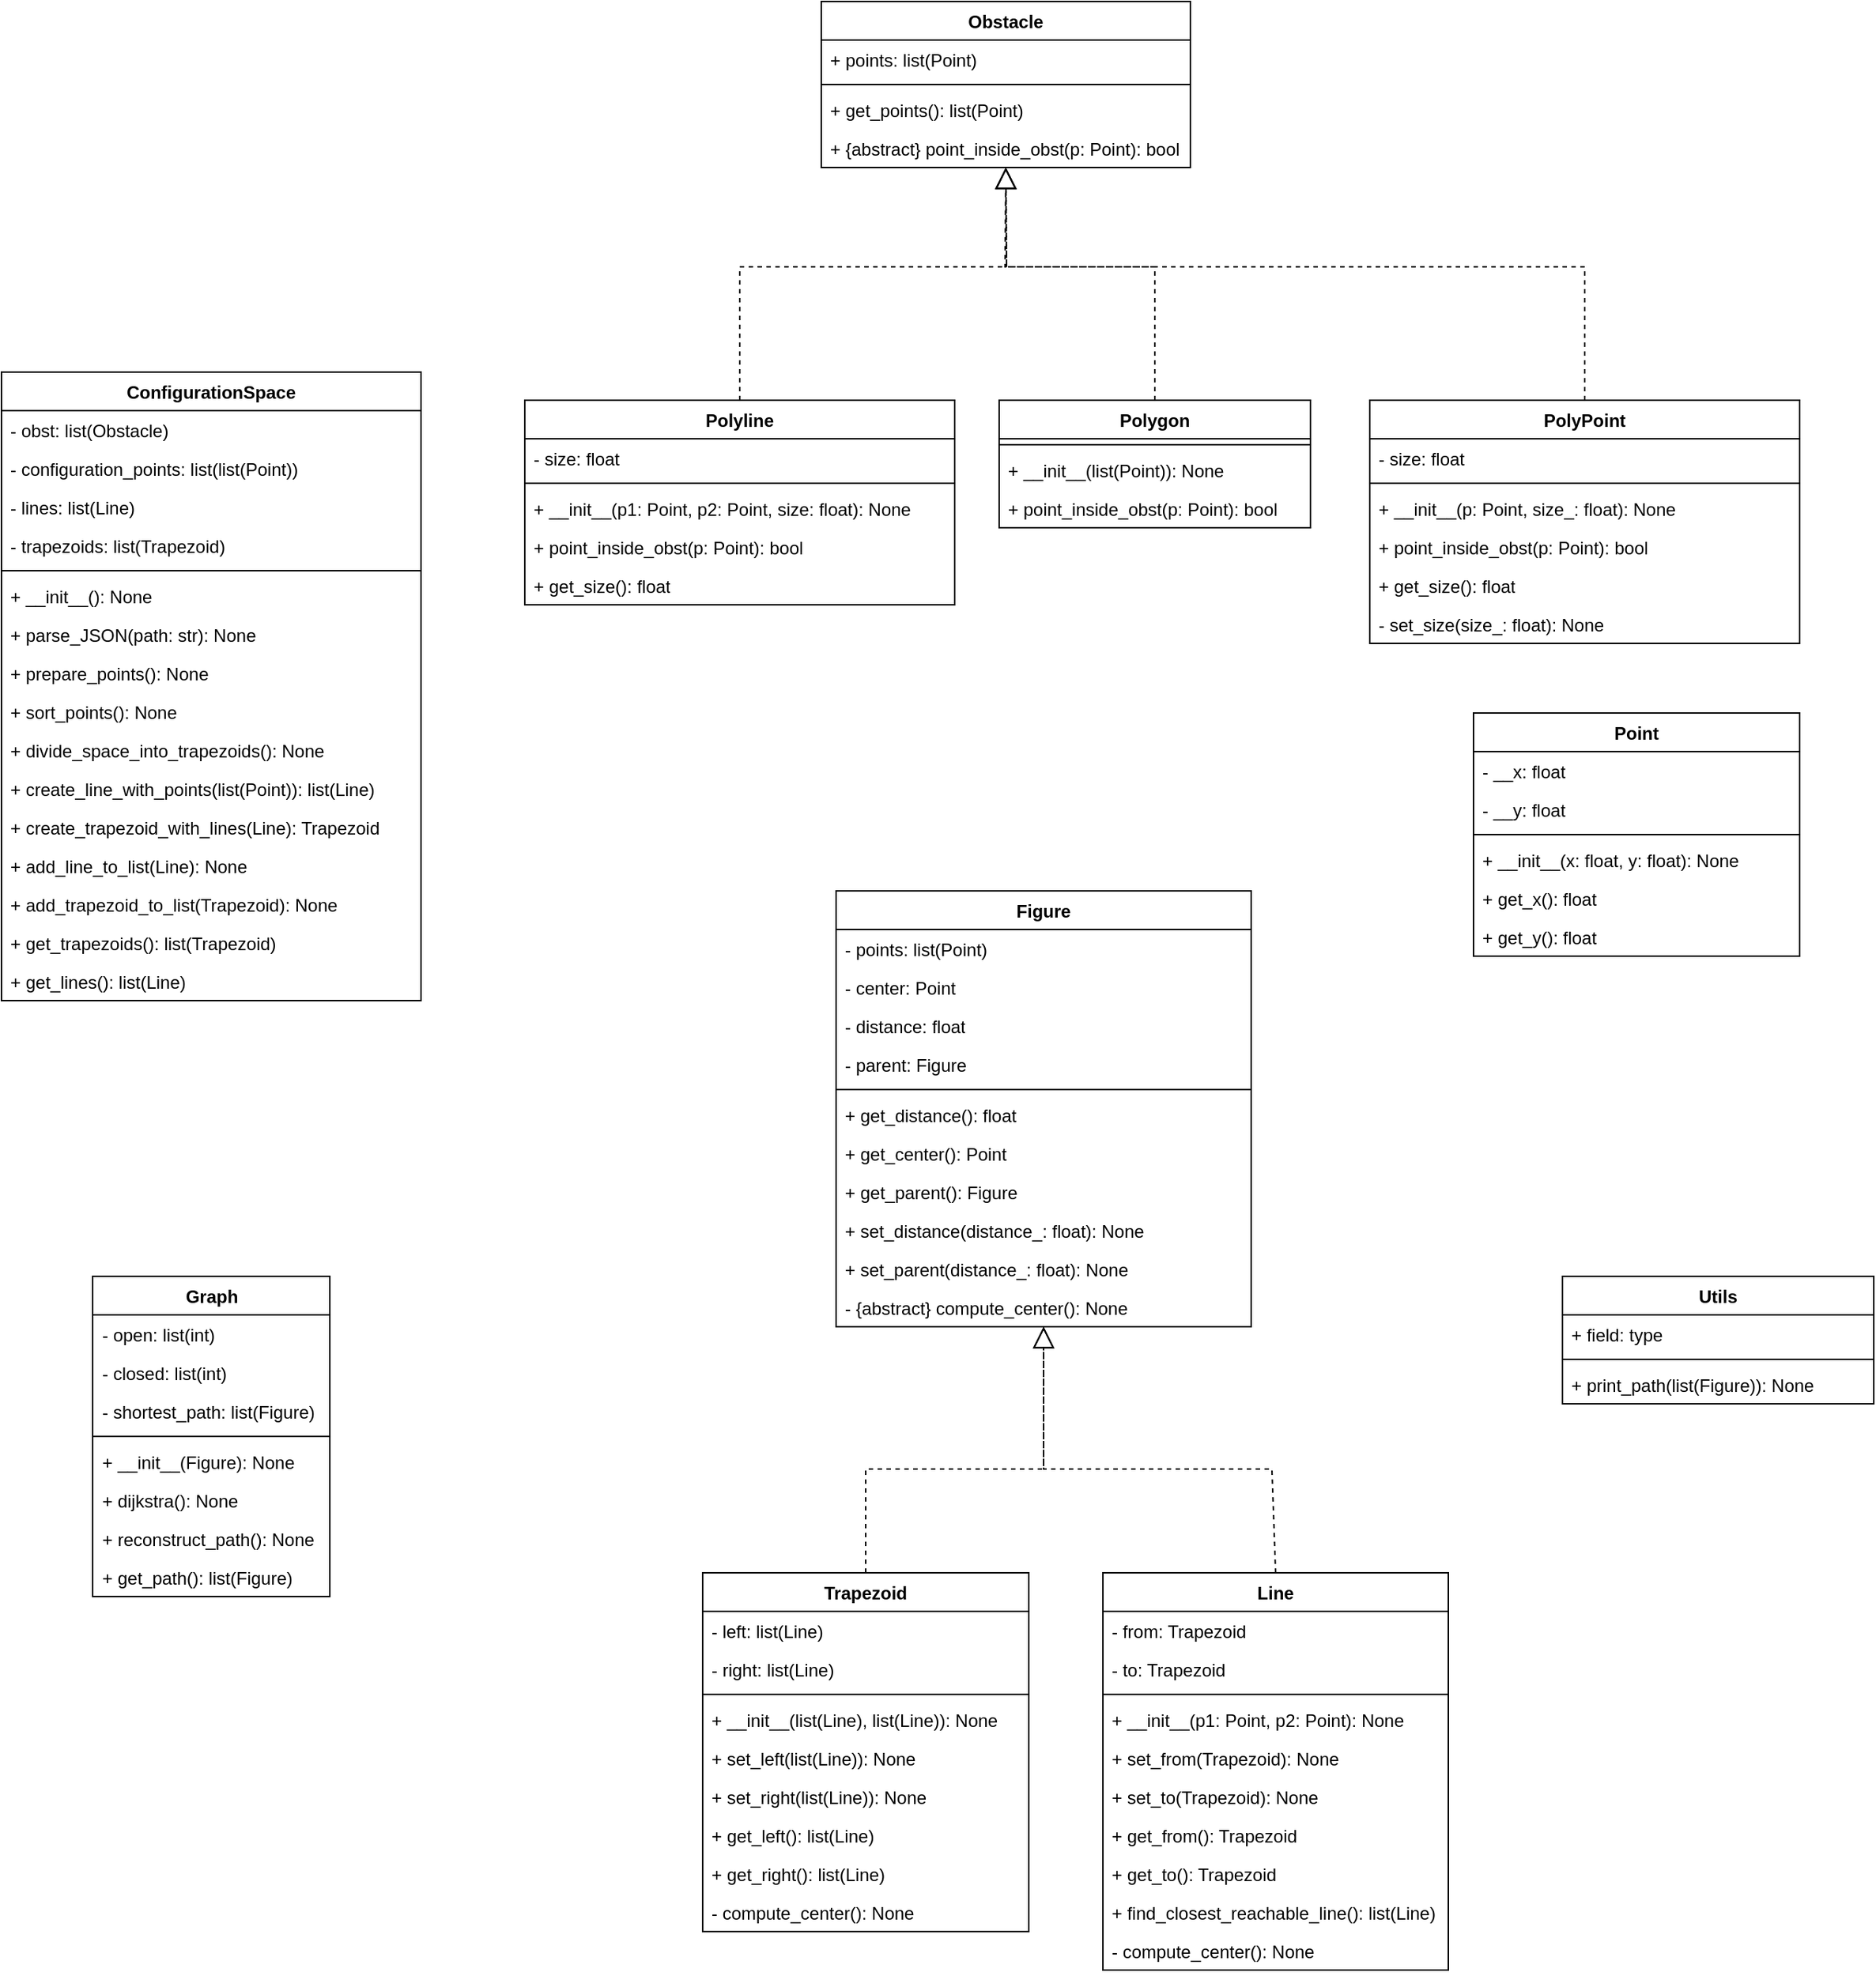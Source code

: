 <mxfile version="22.1.2" type="device">
  <diagram name="Страница — 1" id="jHrGILQ1xc1ot33H6l2s">
    <mxGraphModel dx="1054" dy="1414" grid="1" gridSize="10" guides="1" tooltips="1" connect="1" arrows="1" fold="1" page="1" pageScale="1" pageWidth="827" pageHeight="1169" background="#ffffff" math="0" shadow="0">
      <root>
        <mxCell id="0" />
        <mxCell id="1" parent="0" />
        <mxCell id="ZSE54zDe3pXDpEOQKUg0-1" value="ConfigurationSpace" style="swimlane;fontStyle=1;align=center;verticalAlign=top;childLayout=stackLayout;horizontal=1;startSize=26;horizontalStack=0;resizeParent=1;resizeParentMax=0;resizeLast=0;collapsible=1;marginBottom=0;whiteSpace=wrap;html=1;swimlaneFillColor=none;rounded=0;" vertex="1" parent="1">
          <mxGeometry x="17" y="330" width="283" height="424" as="geometry" />
        </mxCell>
        <mxCell id="ZSE54zDe3pXDpEOQKUg0-6" value="- obst: list(Obstacle)" style="text;align=left;verticalAlign=top;spacingLeft=4;spacingRight=4;overflow=hidden;rotatable=0;points=[[0,0.5],[1,0.5]];portConstraint=eastwest;whiteSpace=wrap;html=1;rounded=0;" vertex="1" parent="ZSE54zDe3pXDpEOQKUg0-1">
          <mxGeometry y="26" width="283" height="26" as="geometry" />
        </mxCell>
        <mxCell id="ZSE54zDe3pXDpEOQKUg0-37" value="- configuration_points: list(list(Point))" style="text;align=left;verticalAlign=top;spacingLeft=4;spacingRight=4;overflow=hidden;rotatable=0;points=[[0,0.5],[1,0.5]];portConstraint=eastwest;whiteSpace=wrap;html=1;rounded=0;" vertex="1" parent="ZSE54zDe3pXDpEOQKUg0-1">
          <mxGeometry y="52" width="283" height="26" as="geometry" />
        </mxCell>
        <mxCell id="ZSE54zDe3pXDpEOQKUg0-40" value="- lines: list(Line)" style="text;align=left;verticalAlign=top;spacingLeft=4;spacingRight=4;overflow=hidden;rotatable=0;points=[[0,0.5],[1,0.5]];portConstraint=eastwest;whiteSpace=wrap;html=1;rounded=0;" vertex="1" parent="ZSE54zDe3pXDpEOQKUg0-1">
          <mxGeometry y="78" width="283" height="26" as="geometry" />
        </mxCell>
        <mxCell id="ZSE54zDe3pXDpEOQKUg0-41" value="- trapezoids: list(Trapezoid)" style="text;align=left;verticalAlign=top;spacingLeft=4;spacingRight=4;overflow=hidden;rotatable=0;points=[[0,0.5],[1,0.5]];portConstraint=eastwest;whiteSpace=wrap;html=1;rounded=0;" vertex="1" parent="ZSE54zDe3pXDpEOQKUg0-1">
          <mxGeometry y="104" width="283" height="26" as="geometry" />
        </mxCell>
        <mxCell id="ZSE54zDe3pXDpEOQKUg0-3" value="" style="line;strokeWidth=1;align=left;verticalAlign=middle;spacingTop=-1;spacingLeft=3;spacingRight=3;rotatable=0;labelPosition=right;points=[];portConstraint=eastwest;rounded=0;" vertex="1" parent="ZSE54zDe3pXDpEOQKUg0-1">
          <mxGeometry y="130" width="283" height="8" as="geometry" />
        </mxCell>
        <mxCell id="ZSE54zDe3pXDpEOQKUg0-107" value="+ __init__(): None" style="text;align=left;verticalAlign=top;spacingLeft=4;spacingRight=4;overflow=hidden;rotatable=0;points=[[0,0.5],[1,0.5]];portConstraint=eastwest;whiteSpace=wrap;html=1;rounded=0;" vertex="1" parent="ZSE54zDe3pXDpEOQKUg0-1">
          <mxGeometry y="138" width="283" height="26" as="geometry" />
        </mxCell>
        <mxCell id="ZSE54zDe3pXDpEOQKUg0-4" value="+ parse_JSON(path: str): None" style="text;align=left;verticalAlign=top;spacingLeft=4;spacingRight=4;overflow=hidden;rotatable=0;points=[[0,0.5],[1,0.5]];portConstraint=eastwest;whiteSpace=wrap;html=1;rounded=0;" vertex="1" parent="ZSE54zDe3pXDpEOQKUg0-1">
          <mxGeometry y="164" width="283" height="26" as="geometry" />
        </mxCell>
        <mxCell id="ZSE54zDe3pXDpEOQKUg0-36" value="+ prepare_points(): None" style="text;align=left;verticalAlign=top;spacingLeft=4;spacingRight=4;overflow=hidden;rotatable=0;points=[[0,0.5],[1,0.5]];portConstraint=eastwest;whiteSpace=wrap;html=1;rounded=0;" vertex="1" parent="ZSE54zDe3pXDpEOQKUg0-1">
          <mxGeometry y="190" width="283" height="26" as="geometry" />
        </mxCell>
        <mxCell id="ZSE54zDe3pXDpEOQKUg0-38" value="+ sort_points(): None" style="text;align=left;verticalAlign=top;spacingLeft=4;spacingRight=4;overflow=hidden;rotatable=0;points=[[0,0.5],[1,0.5]];portConstraint=eastwest;whiteSpace=wrap;html=1;rounded=0;" vertex="1" parent="ZSE54zDe3pXDpEOQKUg0-1">
          <mxGeometry y="216" width="283" height="26" as="geometry" />
        </mxCell>
        <mxCell id="ZSE54zDe3pXDpEOQKUg0-39" value="+ divide_space_into_trapezoids(): None" style="text;align=left;verticalAlign=top;spacingLeft=4;spacingRight=4;overflow=hidden;rotatable=0;points=[[0,0.5],[1,0.5]];portConstraint=eastwest;whiteSpace=wrap;html=1;rounded=0;" vertex="1" parent="ZSE54zDe3pXDpEOQKUg0-1">
          <mxGeometry y="242" width="283" height="26" as="geometry" />
        </mxCell>
        <mxCell id="ZSE54zDe3pXDpEOQKUg0-71" value="+ create_line_with_points(list(Point)): list(Line)" style="text;align=left;verticalAlign=top;spacingLeft=4;spacingRight=4;overflow=hidden;rotatable=0;points=[[0,0.5],[1,0.5]];portConstraint=eastwest;whiteSpace=wrap;html=1;rounded=0;" vertex="1" parent="ZSE54zDe3pXDpEOQKUg0-1">
          <mxGeometry y="268" width="283" height="26" as="geometry" />
        </mxCell>
        <mxCell id="ZSE54zDe3pXDpEOQKUg0-72" value="+ create_trapezoid_with_lines(Line): Trapezoid" style="text;align=left;verticalAlign=top;spacingLeft=4;spacingRight=4;overflow=hidden;rotatable=0;points=[[0,0.5],[1,0.5]];portConstraint=eastwest;whiteSpace=wrap;html=1;rounded=0;" vertex="1" parent="ZSE54zDe3pXDpEOQKUg0-1">
          <mxGeometry y="294" width="283" height="26" as="geometry" />
        </mxCell>
        <mxCell id="ZSE54zDe3pXDpEOQKUg0-73" value="+ add_line_to_list(Line): None" style="text;align=left;verticalAlign=top;spacingLeft=4;spacingRight=4;overflow=hidden;rotatable=0;points=[[0,0.5],[1,0.5]];portConstraint=eastwest;whiteSpace=wrap;html=1;rounded=0;" vertex="1" parent="ZSE54zDe3pXDpEOQKUg0-1">
          <mxGeometry y="320" width="283" height="26" as="geometry" />
        </mxCell>
        <mxCell id="ZSE54zDe3pXDpEOQKUg0-74" value="+ add_trapezoid_to_list(Trapezoid): None" style="text;align=left;verticalAlign=top;spacingLeft=4;spacingRight=4;overflow=hidden;rotatable=0;points=[[0,0.5],[1,0.5]];portConstraint=eastwest;whiteSpace=wrap;html=1;rounded=0;" vertex="1" parent="ZSE54zDe3pXDpEOQKUg0-1">
          <mxGeometry y="346" width="283" height="26" as="geometry" />
        </mxCell>
        <mxCell id="ZSE54zDe3pXDpEOQKUg0-83" value="+ get_trapezoids(): list(Trapezoid)" style="text;align=left;verticalAlign=top;spacingLeft=4;spacingRight=4;overflow=hidden;rotatable=0;points=[[0,0.5],[1,0.5]];portConstraint=eastwest;whiteSpace=wrap;html=1;rounded=0;" vertex="1" parent="ZSE54zDe3pXDpEOQKUg0-1">
          <mxGeometry y="372" width="283" height="26" as="geometry" />
        </mxCell>
        <mxCell id="ZSE54zDe3pXDpEOQKUg0-84" value="+ get_lines(): list(Line)" style="text;align=left;verticalAlign=top;spacingLeft=4;spacingRight=4;overflow=hidden;rotatable=0;points=[[0,0.5],[1,0.5]];portConstraint=eastwest;whiteSpace=wrap;html=1;rounded=0;" vertex="1" parent="ZSE54zDe3pXDpEOQKUg0-1">
          <mxGeometry y="398" width="283" height="26" as="geometry" />
        </mxCell>
        <mxCell id="ZSE54zDe3pXDpEOQKUg0-7" value="Obstacle" style="swimlane;fontStyle=1;align=center;verticalAlign=top;childLayout=stackLayout;horizontal=1;startSize=26;horizontalStack=0;resizeParent=1;resizeParentMax=0;resizeLast=0;collapsible=1;marginBottom=0;whiteSpace=wrap;html=1;rounded=0;" vertex="1" parent="1">
          <mxGeometry x="570" y="80" width="249" height="112" as="geometry" />
        </mxCell>
        <mxCell id="ZSE54zDe3pXDpEOQKUg0-16" value="+ points: list(Point)" style="text;align=left;verticalAlign=top;spacingLeft=4;spacingRight=4;overflow=hidden;rotatable=0;points=[[0,0.5],[1,0.5]];portConstraint=eastwest;whiteSpace=wrap;html=1;rounded=0;" vertex="1" parent="ZSE54zDe3pXDpEOQKUg0-7">
          <mxGeometry y="26" width="249" height="26" as="geometry" />
        </mxCell>
        <mxCell id="ZSE54zDe3pXDpEOQKUg0-9" value="" style="line;strokeWidth=1;align=left;verticalAlign=middle;spacingTop=-1;spacingLeft=3;spacingRight=3;rotatable=0;labelPosition=right;points=[];portConstraint=eastwest;rounded=0;" vertex="1" parent="ZSE54zDe3pXDpEOQKUg0-7">
          <mxGeometry y="52" width="249" height="8" as="geometry" />
        </mxCell>
        <mxCell id="ZSE54zDe3pXDpEOQKUg0-116" value="+ get_points(): list(Point)" style="text;align=left;verticalAlign=top;spacingLeft=4;spacingRight=4;overflow=hidden;rotatable=0;points=[[0,0.5],[1,0.5]];portConstraint=eastwest;whiteSpace=wrap;html=1;rounded=0;" vertex="1" parent="ZSE54zDe3pXDpEOQKUg0-7">
          <mxGeometry y="60" width="249" height="26" as="geometry" />
        </mxCell>
        <mxCell id="ZSE54zDe3pXDpEOQKUg0-10" value="+ {abstract} point_inside_obst(p: Point): bool" style="text;align=left;verticalAlign=top;spacingLeft=4;spacingRight=4;overflow=hidden;rotatable=0;points=[[0,0.5],[1,0.5]];portConstraint=eastwest;whiteSpace=wrap;html=1;rounded=0;" vertex="1" parent="ZSE54zDe3pXDpEOQKUg0-7">
          <mxGeometry y="86" width="249" height="26" as="geometry" />
        </mxCell>
        <mxCell id="ZSE54zDe3pXDpEOQKUg0-17" value="Polyline" style="swimlane;fontStyle=1;align=center;verticalAlign=top;childLayout=stackLayout;horizontal=1;startSize=26;horizontalStack=0;resizeParent=1;resizeParentMax=0;resizeLast=0;collapsible=1;marginBottom=0;whiteSpace=wrap;html=1;rounded=0;" vertex="1" parent="1">
          <mxGeometry x="370" y="349" width="290" height="138" as="geometry" />
        </mxCell>
        <mxCell id="ZSE54zDe3pXDpEOQKUg0-18" value="- size: float" style="text;align=left;verticalAlign=top;spacingLeft=4;spacingRight=4;overflow=hidden;rotatable=0;points=[[0,0.5],[1,0.5]];portConstraint=eastwest;whiteSpace=wrap;html=1;rounded=0;" vertex="1" parent="ZSE54zDe3pXDpEOQKUg0-17">
          <mxGeometry y="26" width="290" height="26" as="geometry" />
        </mxCell>
        <mxCell id="ZSE54zDe3pXDpEOQKUg0-19" value="" style="line;strokeWidth=1;align=left;verticalAlign=middle;spacingTop=-1;spacingLeft=3;spacingRight=3;rotatable=0;labelPosition=right;points=[];portConstraint=eastwest;rounded=0;" vertex="1" parent="ZSE54zDe3pXDpEOQKUg0-17">
          <mxGeometry y="52" width="290" height="8" as="geometry" />
        </mxCell>
        <mxCell id="ZSE54zDe3pXDpEOQKUg0-108" value="+ __init__(p1: Point, p2: Point, size: float): None" style="text;align=left;verticalAlign=top;spacingLeft=4;spacingRight=4;overflow=hidden;rotatable=0;points=[[0,0.5],[1,0.5]];portConstraint=eastwest;whiteSpace=wrap;html=1;rounded=0;" vertex="1" parent="ZSE54zDe3pXDpEOQKUg0-17">
          <mxGeometry y="60" width="290" height="26" as="geometry" />
        </mxCell>
        <mxCell id="ZSE54zDe3pXDpEOQKUg0-20" value="+ point_inside_obst(p: Point): bool" style="text;align=left;verticalAlign=top;spacingLeft=4;spacingRight=4;overflow=hidden;rotatable=0;points=[[0,0.5],[1,0.5]];portConstraint=eastwest;whiteSpace=wrap;html=1;rounded=0;" vertex="1" parent="ZSE54zDe3pXDpEOQKUg0-17">
          <mxGeometry y="86" width="290" height="26" as="geometry" />
        </mxCell>
        <mxCell id="ZSE54zDe3pXDpEOQKUg0-115" value="+ get_size(): float" style="text;align=left;verticalAlign=top;spacingLeft=4;spacingRight=4;overflow=hidden;rotatable=0;points=[[0,0.5],[1,0.5]];portConstraint=eastwest;whiteSpace=wrap;html=1;rounded=0;" vertex="1" parent="ZSE54zDe3pXDpEOQKUg0-17">
          <mxGeometry y="112" width="290" height="26" as="geometry" />
        </mxCell>
        <mxCell id="ZSE54zDe3pXDpEOQKUg0-22" value="Polygon" style="swimlane;fontStyle=1;align=center;verticalAlign=top;childLayout=stackLayout;horizontal=1;startSize=26;horizontalStack=0;resizeParent=1;resizeParentMax=0;resizeLast=0;collapsible=1;marginBottom=0;whiteSpace=wrap;html=1;rounded=0;" vertex="1" parent="1">
          <mxGeometry x="690" y="349" width="210" height="86" as="geometry" />
        </mxCell>
        <mxCell id="ZSE54zDe3pXDpEOQKUg0-24" value="" style="line;strokeWidth=1;align=left;verticalAlign=middle;spacingTop=-1;spacingLeft=3;spacingRight=3;rotatable=0;labelPosition=right;points=[];portConstraint=eastwest;rounded=0;" vertex="1" parent="ZSE54zDe3pXDpEOQKUg0-22">
          <mxGeometry y="26" width="210" height="8" as="geometry" />
        </mxCell>
        <mxCell id="ZSE54zDe3pXDpEOQKUg0-109" value="+ __init__(list(Point)): None" style="text;align=left;verticalAlign=top;spacingLeft=4;spacingRight=4;overflow=hidden;rotatable=0;points=[[0,0.5],[1,0.5]];portConstraint=eastwest;whiteSpace=wrap;html=1;rounded=0;" vertex="1" parent="ZSE54zDe3pXDpEOQKUg0-22">
          <mxGeometry y="34" width="210" height="26" as="geometry" />
        </mxCell>
        <mxCell id="ZSE54zDe3pXDpEOQKUg0-25" value="+ point_inside_obst(p: Point): bool" style="text;align=left;verticalAlign=top;spacingLeft=4;spacingRight=4;overflow=hidden;rotatable=0;points=[[0,0.5],[1,0.5]];portConstraint=eastwest;whiteSpace=wrap;html=1;rounded=0;" vertex="1" parent="ZSE54zDe3pXDpEOQKUg0-22">
          <mxGeometry y="60" width="210" height="26" as="geometry" />
        </mxCell>
        <mxCell id="ZSE54zDe3pXDpEOQKUg0-30" value="PolyPoint" style="swimlane;fontStyle=1;align=center;verticalAlign=top;childLayout=stackLayout;horizontal=1;startSize=26;horizontalStack=0;resizeParent=1;resizeParentMax=0;resizeLast=0;collapsible=1;marginBottom=0;whiteSpace=wrap;html=1;rounded=0;" vertex="1" parent="1">
          <mxGeometry x="940" y="349" width="290" height="164" as="geometry" />
        </mxCell>
        <mxCell id="ZSE54zDe3pXDpEOQKUg0-33" value="- size: float" style="text;align=left;verticalAlign=top;spacingLeft=4;spacingRight=4;overflow=hidden;rotatable=0;points=[[0,0.5],[1,0.5]];portConstraint=eastwest;whiteSpace=wrap;html=1;rounded=0;" vertex="1" parent="ZSE54zDe3pXDpEOQKUg0-30">
          <mxGeometry y="26" width="290" height="26" as="geometry" />
        </mxCell>
        <mxCell id="ZSE54zDe3pXDpEOQKUg0-34" value="" style="line;strokeWidth=1;align=left;verticalAlign=middle;spacingTop=-1;spacingLeft=3;spacingRight=3;rotatable=0;labelPosition=right;points=[];portConstraint=eastwest;rounded=0;" vertex="1" parent="ZSE54zDe3pXDpEOQKUg0-30">
          <mxGeometry y="52" width="290" height="8" as="geometry" />
        </mxCell>
        <mxCell id="ZSE54zDe3pXDpEOQKUg0-110" value="+ __init__(p: Point, size_: float): None" style="text;align=left;verticalAlign=top;spacingLeft=4;spacingRight=4;overflow=hidden;rotatable=0;points=[[0,0.5],[1,0.5]];portConstraint=eastwest;whiteSpace=wrap;html=1;rounded=0;" vertex="1" parent="ZSE54zDe3pXDpEOQKUg0-30">
          <mxGeometry y="60" width="290" height="26" as="geometry" />
        </mxCell>
        <mxCell id="ZSE54zDe3pXDpEOQKUg0-35" value="+ point_inside_obst(p: Point): bool" style="text;align=left;verticalAlign=top;spacingLeft=4;spacingRight=4;overflow=hidden;rotatable=0;points=[[0,0.5],[1,0.5]];portConstraint=eastwest;whiteSpace=wrap;html=1;rounded=0;" vertex="1" parent="ZSE54zDe3pXDpEOQKUg0-30">
          <mxGeometry y="86" width="290" height="26" as="geometry" />
        </mxCell>
        <mxCell id="ZSE54zDe3pXDpEOQKUg0-113" value="+ get_size(): float" style="text;align=left;verticalAlign=top;spacingLeft=4;spacingRight=4;overflow=hidden;rotatable=0;points=[[0,0.5],[1,0.5]];portConstraint=eastwest;whiteSpace=wrap;html=1;rounded=0;" vertex="1" parent="ZSE54zDe3pXDpEOQKUg0-30">
          <mxGeometry y="112" width="290" height="26" as="geometry" />
        </mxCell>
        <mxCell id="ZSE54zDe3pXDpEOQKUg0-112" value="- set_size(size_: float): None" style="text;align=left;verticalAlign=top;spacingLeft=4;spacingRight=4;overflow=hidden;rotatable=0;points=[[0,0.5],[1,0.5]];portConstraint=eastwest;whiteSpace=wrap;html=1;rounded=0;" vertex="1" parent="ZSE54zDe3pXDpEOQKUg0-30">
          <mxGeometry y="138" width="290" height="26" as="geometry" />
        </mxCell>
        <mxCell id="ZSE54zDe3pXDpEOQKUg0-42" value="" style="endArrow=block;dashed=1;endFill=0;endSize=12;html=1;rounded=0;exitX=0.5;exitY=0;exitDx=0;exitDy=0;entryX=0.5;entryY=1;entryDx=0;entryDy=0;" edge="1" parent="1" source="ZSE54zDe3pXDpEOQKUg0-17" target="ZSE54zDe3pXDpEOQKUg0-7">
          <mxGeometry width="160" relative="1" as="geometry">
            <mxPoint x="570" y="279" as="sourcePoint" />
            <mxPoint x="680" y="249" as="targetPoint" />
            <Array as="points">
              <mxPoint x="515" y="259" />
              <mxPoint x="695" y="259" />
            </Array>
          </mxGeometry>
        </mxCell>
        <mxCell id="ZSE54zDe3pXDpEOQKUg0-43" value="" style="endArrow=block;dashed=1;endFill=0;endSize=12;html=1;rounded=0;exitX=0.5;exitY=0;exitDx=0;exitDy=0;entryX=0.5;entryY=1;entryDx=0;entryDy=0;" edge="1" parent="1" source="ZSE54zDe3pXDpEOQKUg0-22" target="ZSE54zDe3pXDpEOQKUg0-7">
          <mxGeometry width="160" relative="1" as="geometry">
            <mxPoint x="760" y="459" as="sourcePoint" />
            <mxPoint x="920" y="459" as="targetPoint" />
            <Array as="points">
              <mxPoint x="795" y="259" />
              <mxPoint x="695" y="259" />
            </Array>
          </mxGeometry>
        </mxCell>
        <mxCell id="ZSE54zDe3pXDpEOQKUg0-44" value="" style="endArrow=block;dashed=1;endFill=0;endSize=12;html=1;rounded=0;exitX=0.5;exitY=0;exitDx=0;exitDy=0;entryX=0.5;entryY=1;entryDx=0;entryDy=0;" edge="1" parent="1" source="ZSE54zDe3pXDpEOQKUg0-30" target="ZSE54zDe3pXDpEOQKUg0-7">
          <mxGeometry width="160" relative="1" as="geometry">
            <mxPoint x="870" y="509" as="sourcePoint" />
            <mxPoint x="719" y="210" as="targetPoint" />
            <Array as="points">
              <mxPoint x="1085" y="259" />
              <mxPoint x="694" y="259" />
            </Array>
          </mxGeometry>
        </mxCell>
        <mxCell id="ZSE54zDe3pXDpEOQKUg0-45" value="Trapezoid" style="swimlane;fontStyle=1;align=center;verticalAlign=top;childLayout=stackLayout;horizontal=1;startSize=26;horizontalStack=0;resizeParent=1;resizeParentMax=0;resizeLast=0;collapsible=1;marginBottom=0;whiteSpace=wrap;html=1;rounded=0;" vertex="1" parent="1">
          <mxGeometry x="490" y="1140" width="220" height="242" as="geometry" />
        </mxCell>
        <mxCell id="ZSE54zDe3pXDpEOQKUg0-46" value="- left: list(Line)" style="text;align=left;verticalAlign=top;spacingLeft=4;spacingRight=4;overflow=hidden;rotatable=0;points=[[0,0.5],[1,0.5]];portConstraint=eastwest;whiteSpace=wrap;html=1;rounded=0;" vertex="1" parent="ZSE54zDe3pXDpEOQKUg0-45">
          <mxGeometry y="26" width="220" height="26" as="geometry" />
        </mxCell>
        <mxCell id="ZSE54zDe3pXDpEOQKUg0-61" value="- right: list(Line)" style="text;align=left;verticalAlign=top;spacingLeft=4;spacingRight=4;overflow=hidden;rotatable=0;points=[[0,0.5],[1,0.5]];portConstraint=eastwest;whiteSpace=wrap;html=1;rounded=0;" vertex="1" parent="ZSE54zDe3pXDpEOQKUg0-45">
          <mxGeometry y="52" width="220" height="26" as="geometry" />
        </mxCell>
        <mxCell id="ZSE54zDe3pXDpEOQKUg0-47" value="" style="line;strokeWidth=1;align=left;verticalAlign=middle;spacingTop=-1;spacingLeft=3;spacingRight=3;rotatable=0;labelPosition=right;points=[];portConstraint=eastwest;rounded=0;" vertex="1" parent="ZSE54zDe3pXDpEOQKUg0-45">
          <mxGeometry y="78" width="220" height="8" as="geometry" />
        </mxCell>
        <mxCell id="ZSE54zDe3pXDpEOQKUg0-98" value="+ __init__(list(Line), list(Line)): None" style="text;align=left;verticalAlign=top;spacingLeft=4;spacingRight=4;overflow=hidden;rotatable=0;points=[[0,0.5],[1,0.5]];portConstraint=eastwest;whiteSpace=wrap;html=1;rounded=0;" vertex="1" parent="ZSE54zDe3pXDpEOQKUg0-45">
          <mxGeometry y="86" width="220" height="26" as="geometry" />
        </mxCell>
        <mxCell id="ZSE54zDe3pXDpEOQKUg0-99" value="+ set_left(list(Line)): None" style="text;align=left;verticalAlign=top;spacingLeft=4;spacingRight=4;overflow=hidden;rotatable=0;points=[[0,0.5],[1,0.5]];portConstraint=eastwest;whiteSpace=wrap;html=1;rounded=0;" vertex="1" parent="ZSE54zDe3pXDpEOQKUg0-45">
          <mxGeometry y="112" width="220" height="26" as="geometry" />
        </mxCell>
        <mxCell id="ZSE54zDe3pXDpEOQKUg0-100" value="+ set_right(list(Line)): None" style="text;align=left;verticalAlign=top;spacingLeft=4;spacingRight=4;overflow=hidden;rotatable=0;points=[[0,0.5],[1,0.5]];portConstraint=eastwest;whiteSpace=wrap;html=1;rounded=0;" vertex="1" parent="ZSE54zDe3pXDpEOQKUg0-45">
          <mxGeometry y="138" width="220" height="26" as="geometry" />
        </mxCell>
        <mxCell id="ZSE54zDe3pXDpEOQKUg0-101" value="+ get_left(): list(Line)" style="text;align=left;verticalAlign=top;spacingLeft=4;spacingRight=4;overflow=hidden;rotatable=0;points=[[0,0.5],[1,0.5]];portConstraint=eastwest;whiteSpace=wrap;html=1;rounded=0;" vertex="1" parent="ZSE54zDe3pXDpEOQKUg0-45">
          <mxGeometry y="164" width="220" height="26" as="geometry" />
        </mxCell>
        <mxCell id="ZSE54zDe3pXDpEOQKUg0-102" value="+ get_right(): list(Line)" style="text;align=left;verticalAlign=top;spacingLeft=4;spacingRight=4;overflow=hidden;rotatable=0;points=[[0,0.5],[1,0.5]];portConstraint=eastwest;whiteSpace=wrap;html=1;rounded=0;" vertex="1" parent="ZSE54zDe3pXDpEOQKUg0-45">
          <mxGeometry y="190" width="220" height="26" as="geometry" />
        </mxCell>
        <mxCell id="ZSE54zDe3pXDpEOQKUg0-48" value="- compute_center(): None" style="text;align=left;verticalAlign=top;spacingLeft=4;spacingRight=4;overflow=hidden;rotatable=0;points=[[0,0.5],[1,0.5]];portConstraint=eastwest;whiteSpace=wrap;html=1;rounded=0;" vertex="1" parent="ZSE54zDe3pXDpEOQKUg0-45">
          <mxGeometry y="216" width="220" height="26" as="geometry" />
        </mxCell>
        <mxCell id="ZSE54zDe3pXDpEOQKUg0-49" value="Line" style="swimlane;fontStyle=1;align=center;verticalAlign=top;childLayout=stackLayout;horizontal=1;startSize=26;horizontalStack=0;resizeParent=1;resizeParentMax=0;resizeLast=0;collapsible=1;marginBottom=0;whiteSpace=wrap;html=1;rounded=0;" vertex="1" parent="1">
          <mxGeometry x="760" y="1140" width="233" height="268" as="geometry" />
        </mxCell>
        <mxCell id="ZSE54zDe3pXDpEOQKUg0-50" value="- from: Trapezoid" style="text;align=left;verticalAlign=top;spacingLeft=4;spacingRight=4;overflow=hidden;rotatable=0;points=[[0,0.5],[1,0.5]];portConstraint=eastwest;whiteSpace=wrap;html=1;rounded=0;" vertex="1" parent="ZSE54zDe3pXDpEOQKUg0-49">
          <mxGeometry y="26" width="233" height="26" as="geometry" />
        </mxCell>
        <mxCell id="ZSE54zDe3pXDpEOQKUg0-63" value="- to: Trapezoid" style="text;align=left;verticalAlign=top;spacingLeft=4;spacingRight=4;overflow=hidden;rotatable=0;points=[[0,0.5],[1,0.5]];portConstraint=eastwest;whiteSpace=wrap;html=1;rounded=0;" vertex="1" parent="ZSE54zDe3pXDpEOQKUg0-49">
          <mxGeometry y="52" width="233" height="26" as="geometry" />
        </mxCell>
        <mxCell id="ZSE54zDe3pXDpEOQKUg0-51" value="" style="line;strokeWidth=1;align=left;verticalAlign=middle;spacingTop=-1;spacingLeft=3;spacingRight=3;rotatable=0;labelPosition=right;points=[];portConstraint=eastwest;rounded=0;" vertex="1" parent="ZSE54zDe3pXDpEOQKUg0-49">
          <mxGeometry y="78" width="233" height="8" as="geometry" />
        </mxCell>
        <mxCell id="ZSE54zDe3pXDpEOQKUg0-52" value="+ __init__(p1: Point, p2: Point): None" style="text;align=left;verticalAlign=top;spacingLeft=4;spacingRight=4;overflow=hidden;rotatable=0;points=[[0,0.5],[1,0.5]];portConstraint=eastwest;whiteSpace=wrap;html=1;rounded=0;" vertex="1" parent="ZSE54zDe3pXDpEOQKUg0-49">
          <mxGeometry y="86" width="233" height="26" as="geometry" />
        </mxCell>
        <mxCell id="ZSE54zDe3pXDpEOQKUg0-103" value="+ set_from(Trapezoid): None" style="text;align=left;verticalAlign=top;spacingLeft=4;spacingRight=4;overflow=hidden;rotatable=0;points=[[0,0.5],[1,0.5]];portConstraint=eastwest;whiteSpace=wrap;html=1;rounded=0;" vertex="1" parent="ZSE54zDe3pXDpEOQKUg0-49">
          <mxGeometry y="112" width="233" height="26" as="geometry" />
        </mxCell>
        <mxCell id="ZSE54zDe3pXDpEOQKUg0-104" value="+ set_to(Trapezoid): None" style="text;align=left;verticalAlign=top;spacingLeft=4;spacingRight=4;overflow=hidden;rotatable=0;points=[[0,0.5],[1,0.5]];portConstraint=eastwest;whiteSpace=wrap;html=1;rounded=0;" vertex="1" parent="ZSE54zDe3pXDpEOQKUg0-49">
          <mxGeometry y="138" width="233" height="26" as="geometry" />
        </mxCell>
        <mxCell id="ZSE54zDe3pXDpEOQKUg0-106" value="+ get_from(): Trapezoid" style="text;align=left;verticalAlign=top;spacingLeft=4;spacingRight=4;overflow=hidden;rotatable=0;points=[[0,0.5],[1,0.5]];portConstraint=eastwest;whiteSpace=wrap;html=1;rounded=0;" vertex="1" parent="ZSE54zDe3pXDpEOQKUg0-49">
          <mxGeometry y="164" width="233" height="26" as="geometry" />
        </mxCell>
        <mxCell id="ZSE54zDe3pXDpEOQKUg0-105" value="+ get_to(): Trapezoid" style="text;align=left;verticalAlign=top;spacingLeft=4;spacingRight=4;overflow=hidden;rotatable=0;points=[[0,0.5],[1,0.5]];portConstraint=eastwest;whiteSpace=wrap;html=1;rounded=0;" vertex="1" parent="ZSE54zDe3pXDpEOQKUg0-49">
          <mxGeometry y="190" width="233" height="26" as="geometry" />
        </mxCell>
        <mxCell id="ZSE54zDe3pXDpEOQKUg0-97" value="+ find_closest_reachable_line(): list(Line)" style="text;align=left;verticalAlign=top;spacingLeft=4;spacingRight=4;overflow=hidden;rotatable=0;points=[[0,0.5],[1,0.5]];portConstraint=eastwest;whiteSpace=wrap;html=1;rounded=0;" vertex="1" parent="ZSE54zDe3pXDpEOQKUg0-49">
          <mxGeometry y="216" width="233" height="26" as="geometry" />
        </mxCell>
        <mxCell id="ZSE54zDe3pXDpEOQKUg0-88" value="- compute_center(): None" style="text;align=left;verticalAlign=top;spacingLeft=4;spacingRight=4;overflow=hidden;rotatable=0;points=[[0,0.5],[1,0.5]];portConstraint=eastwest;whiteSpace=wrap;html=1;rounded=0;" vertex="1" parent="ZSE54zDe3pXDpEOQKUg0-49">
          <mxGeometry y="242" width="233" height="26" as="geometry" />
        </mxCell>
        <mxCell id="ZSE54zDe3pXDpEOQKUg0-53" value="Figure" style="swimlane;fontStyle=1;align=center;verticalAlign=top;childLayout=stackLayout;horizontal=1;startSize=26;horizontalStack=0;resizeParent=1;resizeParentMax=0;resizeLast=0;collapsible=1;marginBottom=0;whiteSpace=wrap;html=1;rounded=0;swimlaneLine=1;shadow=0;glass=0;" vertex="1" parent="1">
          <mxGeometry x="580" y="680" width="280" height="294" as="geometry" />
        </mxCell>
        <mxCell id="ZSE54zDe3pXDpEOQKUg0-124" value="- points: list(Point)" style="text;align=left;verticalAlign=top;spacingLeft=4;spacingRight=4;overflow=hidden;rotatable=0;points=[[0,0.5],[1,0.5]];portConstraint=eastwest;whiteSpace=wrap;html=1;rounded=0;" vertex="1" parent="ZSE54zDe3pXDpEOQKUg0-53">
          <mxGeometry y="26" width="280" height="26" as="geometry" />
        </mxCell>
        <mxCell id="ZSE54zDe3pXDpEOQKUg0-54" value="- center: Point" style="text;align=left;verticalAlign=top;spacingLeft=4;spacingRight=4;overflow=hidden;rotatable=0;points=[[0,0.5],[1,0.5]];portConstraint=eastwest;whiteSpace=wrap;html=1;rounded=0;" vertex="1" parent="ZSE54zDe3pXDpEOQKUg0-53">
          <mxGeometry y="52" width="280" height="26" as="geometry" />
        </mxCell>
        <mxCell id="ZSE54zDe3pXDpEOQKUg0-57" value="- distance: float" style="text;align=left;verticalAlign=top;spacingLeft=4;spacingRight=4;overflow=hidden;rotatable=0;points=[[0,0.5],[1,0.5]];portConstraint=eastwest;whiteSpace=wrap;html=1;rounded=0;" vertex="1" parent="ZSE54zDe3pXDpEOQKUg0-53">
          <mxGeometry y="78" width="280" height="26" as="geometry" />
        </mxCell>
        <mxCell id="ZSE54zDe3pXDpEOQKUg0-58" value="- parent: Figure" style="text;align=left;verticalAlign=top;spacingLeft=4;spacingRight=4;overflow=hidden;rotatable=0;points=[[0,0.5],[1,0.5]];portConstraint=eastwest;whiteSpace=wrap;html=1;rounded=0;" vertex="1" parent="ZSE54zDe3pXDpEOQKUg0-53">
          <mxGeometry y="104" width="280" height="26" as="geometry" />
        </mxCell>
        <mxCell id="ZSE54zDe3pXDpEOQKUg0-55" value="" style="line;strokeWidth=1;align=left;verticalAlign=middle;spacingTop=-1;spacingLeft=3;spacingRight=3;rotatable=0;labelPosition=right;points=[];portConstraint=eastwest;rounded=0;" vertex="1" parent="ZSE54zDe3pXDpEOQKUg0-53">
          <mxGeometry y="130" width="280" height="8" as="geometry" />
        </mxCell>
        <mxCell id="ZSE54zDe3pXDpEOQKUg0-89" value="+ get_distance(): float" style="text;align=left;verticalAlign=top;spacingLeft=4;spacingRight=4;overflow=hidden;rotatable=0;points=[[0,0.5],[1,0.5]];portConstraint=eastwest;whiteSpace=wrap;html=1;rounded=0;" vertex="1" parent="ZSE54zDe3pXDpEOQKUg0-53">
          <mxGeometry y="138" width="280" height="26" as="geometry" />
        </mxCell>
        <mxCell id="ZSE54zDe3pXDpEOQKUg0-90" value="+ get_center(): Point" style="text;align=left;verticalAlign=top;spacingLeft=4;spacingRight=4;overflow=hidden;rotatable=0;points=[[0,0.5],[1,0.5]];portConstraint=eastwest;whiteSpace=wrap;html=1;rounded=0;" vertex="1" parent="ZSE54zDe3pXDpEOQKUg0-53">
          <mxGeometry y="164" width="280" height="26" as="geometry" />
        </mxCell>
        <mxCell id="ZSE54zDe3pXDpEOQKUg0-93" value="+ get_parent(): Figure" style="text;align=left;verticalAlign=top;spacingLeft=4;spacingRight=4;overflow=hidden;rotatable=0;points=[[0,0.5],[1,0.5]];portConstraint=eastwest;whiteSpace=wrap;html=1;rounded=0;" vertex="1" parent="ZSE54zDe3pXDpEOQKUg0-53">
          <mxGeometry y="190" width="280" height="26" as="geometry" />
        </mxCell>
        <mxCell id="ZSE54zDe3pXDpEOQKUg0-85" value="+ set_distance(distance_: float): None" style="text;align=left;verticalAlign=top;spacingLeft=4;spacingRight=4;overflow=hidden;rotatable=0;points=[[0,0.5],[1,0.5]];portConstraint=eastwest;whiteSpace=wrap;html=1;rounded=0;" vertex="1" parent="ZSE54zDe3pXDpEOQKUg0-53">
          <mxGeometry y="216" width="280" height="26" as="geometry" />
        </mxCell>
        <mxCell id="ZSE54zDe3pXDpEOQKUg0-86" value="+ set_parent(distance_: float): None" style="text;align=left;verticalAlign=top;spacingLeft=4;spacingRight=4;overflow=hidden;rotatable=0;points=[[0,0.5],[1,0.5]];portConstraint=eastwest;whiteSpace=wrap;html=1;rounded=0;" vertex="1" parent="ZSE54zDe3pXDpEOQKUg0-53">
          <mxGeometry y="242" width="280" height="26" as="geometry" />
        </mxCell>
        <mxCell id="ZSE54zDe3pXDpEOQKUg0-87" value="- {abstract} compute_center(): None" style="text;align=left;verticalAlign=top;spacingLeft=4;spacingRight=4;overflow=hidden;rotatable=0;points=[[0,0.5],[1,0.5]];portConstraint=eastwest;whiteSpace=wrap;html=1;rounded=0;" vertex="1" parent="ZSE54zDe3pXDpEOQKUg0-53">
          <mxGeometry y="268" width="280" height="26" as="geometry" />
        </mxCell>
        <mxCell id="ZSE54zDe3pXDpEOQKUg0-65" value="Point" style="swimlane;fontStyle=1;align=center;verticalAlign=top;childLayout=stackLayout;horizontal=1;startSize=26;horizontalStack=0;resizeParent=1;resizeParentMax=0;resizeLast=0;collapsible=1;marginBottom=0;whiteSpace=wrap;html=1;" vertex="1" parent="1">
          <mxGeometry x="1010" y="560" width="220" height="164" as="geometry" />
        </mxCell>
        <mxCell id="ZSE54zDe3pXDpEOQKUg0-66" value="- __x: float" style="text;align=left;verticalAlign=top;spacingLeft=4;spacingRight=4;overflow=hidden;rotatable=0;points=[[0,0.5],[1,0.5]];portConstraint=eastwest;whiteSpace=wrap;html=1;" vertex="1" parent="ZSE54zDe3pXDpEOQKUg0-65">
          <mxGeometry y="26" width="220" height="26" as="geometry" />
        </mxCell>
        <mxCell id="ZSE54zDe3pXDpEOQKUg0-69" value="- __y: float" style="text;align=left;verticalAlign=top;spacingLeft=4;spacingRight=4;overflow=hidden;rotatable=0;points=[[0,0.5],[1,0.5]];portConstraint=eastwest;whiteSpace=wrap;html=1;" vertex="1" parent="ZSE54zDe3pXDpEOQKUg0-65">
          <mxGeometry y="52" width="220" height="26" as="geometry" />
        </mxCell>
        <mxCell id="ZSE54zDe3pXDpEOQKUg0-67" value="" style="line;strokeWidth=1;align=left;verticalAlign=middle;spacingTop=-1;spacingLeft=3;spacingRight=3;rotatable=0;labelPosition=right;points=[];portConstraint=eastwest;" vertex="1" parent="ZSE54zDe3pXDpEOQKUg0-65">
          <mxGeometry y="78" width="220" height="8" as="geometry" />
        </mxCell>
        <mxCell id="ZSE54zDe3pXDpEOQKUg0-68" value="+ __init__(x: float, y: float): None" style="text;align=left;verticalAlign=top;spacingLeft=4;spacingRight=4;overflow=hidden;rotatable=0;points=[[0,0.5],[1,0.5]];portConstraint=eastwest;whiteSpace=wrap;html=1;" vertex="1" parent="ZSE54zDe3pXDpEOQKUg0-65">
          <mxGeometry y="86" width="220" height="26" as="geometry" />
        </mxCell>
        <mxCell id="ZSE54zDe3pXDpEOQKUg0-91" value="+ get_x(): float" style="text;align=left;verticalAlign=top;spacingLeft=4;spacingRight=4;overflow=hidden;rotatable=0;points=[[0,0.5],[1,0.5]];portConstraint=eastwest;whiteSpace=wrap;html=1;" vertex="1" parent="ZSE54zDe3pXDpEOQKUg0-65">
          <mxGeometry y="112" width="220" height="26" as="geometry" />
        </mxCell>
        <mxCell id="ZSE54zDe3pXDpEOQKUg0-92" value="+ get_y(): float" style="text;align=left;verticalAlign=top;spacingLeft=4;spacingRight=4;overflow=hidden;rotatable=0;points=[[0,0.5],[1,0.5]];portConstraint=eastwest;whiteSpace=wrap;html=1;" vertex="1" parent="ZSE54zDe3pXDpEOQKUg0-65">
          <mxGeometry y="138" width="220" height="26" as="geometry" />
        </mxCell>
        <mxCell id="ZSE54zDe3pXDpEOQKUg0-75" value="Graph" style="swimlane;fontStyle=1;align=center;verticalAlign=top;childLayout=stackLayout;horizontal=1;startSize=26;horizontalStack=0;resizeParent=1;resizeParentMax=0;resizeLast=0;collapsible=1;marginBottom=0;whiteSpace=wrap;html=1;" vertex="1" parent="1">
          <mxGeometry x="78.5" y="940" width="160" height="216" as="geometry" />
        </mxCell>
        <mxCell id="ZSE54zDe3pXDpEOQKUg0-76" value="- open: list(int)" style="text;align=left;verticalAlign=top;spacingLeft=4;spacingRight=4;overflow=hidden;rotatable=0;points=[[0,0.5],[1,0.5]];portConstraint=eastwest;whiteSpace=wrap;html=1;" vertex="1" parent="ZSE54zDe3pXDpEOQKUg0-75">
          <mxGeometry y="26" width="160" height="26" as="geometry" />
        </mxCell>
        <mxCell id="ZSE54zDe3pXDpEOQKUg0-79" value="- closed: list(int)" style="text;align=left;verticalAlign=top;spacingLeft=4;spacingRight=4;overflow=hidden;rotatable=0;points=[[0,0.5],[1,0.5]];portConstraint=eastwest;whiteSpace=wrap;html=1;" vertex="1" parent="ZSE54zDe3pXDpEOQKUg0-75">
          <mxGeometry y="52" width="160" height="26" as="geometry" />
        </mxCell>
        <mxCell id="ZSE54zDe3pXDpEOQKUg0-82" value="- shortest_path: list(Figure)" style="text;align=left;verticalAlign=top;spacingLeft=4;spacingRight=4;overflow=hidden;rotatable=0;points=[[0,0.5],[1,0.5]];portConstraint=eastwest;whiteSpace=wrap;html=1;" vertex="1" parent="ZSE54zDe3pXDpEOQKUg0-75">
          <mxGeometry y="78" width="160" height="26" as="geometry" />
        </mxCell>
        <mxCell id="ZSE54zDe3pXDpEOQKUg0-77" value="" style="line;strokeWidth=1;align=left;verticalAlign=middle;spacingTop=-1;spacingLeft=3;spacingRight=3;rotatable=0;labelPosition=right;points=[];portConstraint=eastwest;" vertex="1" parent="ZSE54zDe3pXDpEOQKUg0-75">
          <mxGeometry y="104" width="160" height="8" as="geometry" />
        </mxCell>
        <mxCell id="ZSE54zDe3pXDpEOQKUg0-78" value="+ __init__(Figure): None" style="text;align=left;verticalAlign=top;spacingLeft=4;spacingRight=4;overflow=hidden;rotatable=0;points=[[0,0.5],[1,0.5]];portConstraint=eastwest;whiteSpace=wrap;html=1;" vertex="1" parent="ZSE54zDe3pXDpEOQKUg0-75">
          <mxGeometry y="112" width="160" height="26" as="geometry" />
        </mxCell>
        <mxCell id="ZSE54zDe3pXDpEOQKUg0-80" value="+ dijkstra(): None" style="text;align=left;verticalAlign=top;spacingLeft=4;spacingRight=4;overflow=hidden;rotatable=0;points=[[0,0.5],[1,0.5]];portConstraint=eastwest;whiteSpace=wrap;html=1;" vertex="1" parent="ZSE54zDe3pXDpEOQKUg0-75">
          <mxGeometry y="138" width="160" height="26" as="geometry" />
        </mxCell>
        <mxCell id="ZSE54zDe3pXDpEOQKUg0-81" value="+ reconstruct_path(): None" style="text;align=left;verticalAlign=top;spacingLeft=4;spacingRight=4;overflow=hidden;rotatable=0;points=[[0,0.5],[1,0.5]];portConstraint=eastwest;whiteSpace=wrap;html=1;" vertex="1" parent="ZSE54zDe3pXDpEOQKUg0-75">
          <mxGeometry y="164" width="160" height="26" as="geometry" />
        </mxCell>
        <mxCell id="ZSE54zDe3pXDpEOQKUg0-119" value="+ get_path(): list(Figure)" style="text;align=left;verticalAlign=top;spacingLeft=4;spacingRight=4;overflow=hidden;rotatable=0;points=[[0,0.5],[1,0.5]];portConstraint=eastwest;whiteSpace=wrap;html=1;" vertex="1" parent="ZSE54zDe3pXDpEOQKUg0-75">
          <mxGeometry y="190" width="160" height="26" as="geometry" />
        </mxCell>
        <mxCell id="ZSE54zDe3pXDpEOQKUg0-95" value="" style="endArrow=block;dashed=1;endFill=0;endSize=12;html=1;rounded=0;exitX=0.5;exitY=0;exitDx=0;exitDy=0;" edge="1" parent="1" source="ZSE54zDe3pXDpEOQKUg0-45" target="ZSE54zDe3pXDpEOQKUg0-87">
          <mxGeometry width="160" relative="1" as="geometry">
            <mxPoint x="390" y="1060" as="sourcePoint" />
            <mxPoint x="550" y="1060" as="targetPoint" />
            <Array as="points">
              <mxPoint x="600" y="1070" />
              <mxPoint x="720" y="1070" />
            </Array>
          </mxGeometry>
        </mxCell>
        <mxCell id="ZSE54zDe3pXDpEOQKUg0-96" value="" style="endArrow=block;dashed=1;endFill=0;endSize=12;html=1;rounded=0;exitX=0.5;exitY=0;exitDx=0;exitDy=0;" edge="1" parent="1" source="ZSE54zDe3pXDpEOQKUg0-49" target="ZSE54zDe3pXDpEOQKUg0-87">
          <mxGeometry width="160" relative="1" as="geometry">
            <mxPoint x="800" y="1080" as="sourcePoint" />
            <mxPoint x="960" y="1080" as="targetPoint" />
            <Array as="points">
              <mxPoint x="874" y="1070" />
              <mxPoint x="720" y="1070" />
            </Array>
          </mxGeometry>
        </mxCell>
        <mxCell id="ZSE54zDe3pXDpEOQKUg0-120" value="Utils" style="swimlane;fontStyle=1;align=center;verticalAlign=top;childLayout=stackLayout;horizontal=1;startSize=26;horizontalStack=0;resizeParent=1;resizeParentMax=0;resizeLast=0;collapsible=1;marginBottom=0;whiteSpace=wrap;html=1;" vertex="1" parent="1">
          <mxGeometry x="1070" y="940" width="210" height="86" as="geometry" />
        </mxCell>
        <mxCell id="ZSE54zDe3pXDpEOQKUg0-121" value="+ field: type" style="text;align=left;verticalAlign=top;spacingLeft=4;spacingRight=4;overflow=hidden;rotatable=0;points=[[0,0.5],[1,0.5]];portConstraint=eastwest;whiteSpace=wrap;html=1;" vertex="1" parent="ZSE54zDe3pXDpEOQKUg0-120">
          <mxGeometry y="26" width="210" height="26" as="geometry" />
        </mxCell>
        <mxCell id="ZSE54zDe3pXDpEOQKUg0-122" value="" style="line;strokeWidth=1;align=left;verticalAlign=middle;spacingTop=-1;spacingLeft=3;spacingRight=3;rotatable=0;labelPosition=right;points=[];portConstraint=eastwest;" vertex="1" parent="ZSE54zDe3pXDpEOQKUg0-120">
          <mxGeometry y="52" width="210" height="8" as="geometry" />
        </mxCell>
        <mxCell id="ZSE54zDe3pXDpEOQKUg0-123" value="+ print_path(list(Figure)): None" style="text;align=left;verticalAlign=top;spacingLeft=4;spacingRight=4;overflow=hidden;rotatable=0;points=[[0,0.5],[1,0.5]];portConstraint=eastwest;whiteSpace=wrap;html=1;" vertex="1" parent="ZSE54zDe3pXDpEOQKUg0-120">
          <mxGeometry y="60" width="210" height="26" as="geometry" />
        </mxCell>
      </root>
    </mxGraphModel>
  </diagram>
</mxfile>
